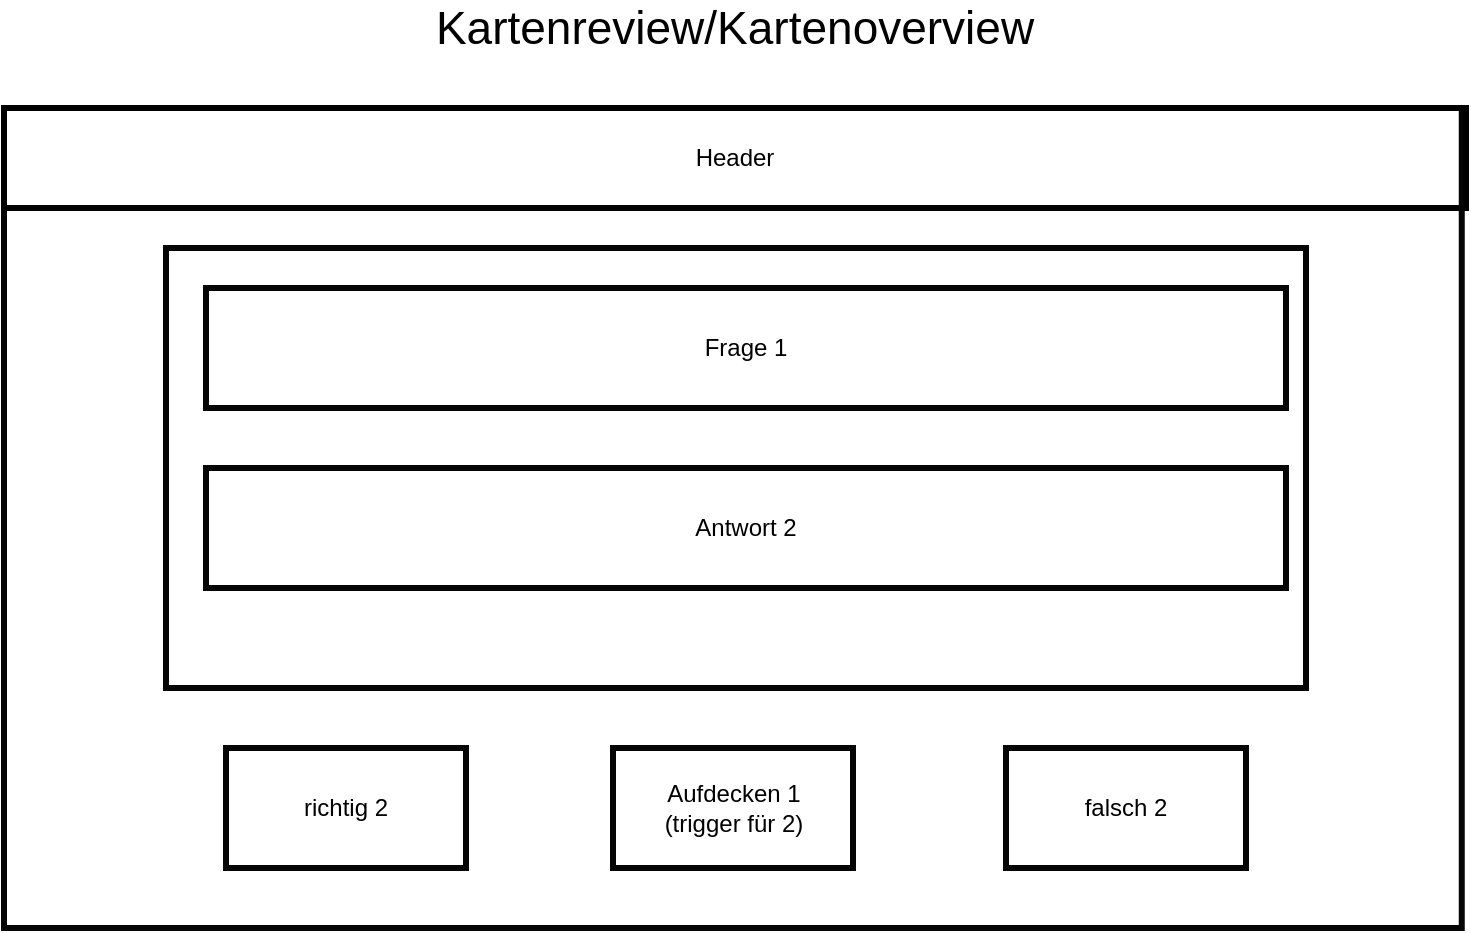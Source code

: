 <mxfile version="13.0.1" type="device"><diagram id="s5UY7Ej_TETZP1KL8rj1" name="Page-1"><mxGraphModel dx="1422" dy="822" grid="1" gridSize="10" guides="1" tooltips="1" connect="1" arrows="1" fold="1" page="1" pageScale="1" pageWidth="827" pageHeight="1169" math="0" shadow="0"><root><mxCell id="0"/><mxCell id="1" parent="0"/><mxCell id="qVj52gQd9qCLC-1IVbtd-1" value="&lt;font style=&quot;font-size: 23px&quot;&gt;Kartenreview/Kartenoverview&lt;/font&gt;" style="text;html=1;align=center;verticalAlign=middle;resizable=0;points=[];autosize=1;" parent="1" vertex="1"><mxGeometry x="259" y="40" width="310" height="20" as="geometry"/></mxCell><mxCell id="qVj52gQd9qCLC-1IVbtd-3" value="" style="rounded=0;whiteSpace=wrap;html=1;aspect=fixed;fillColor=none;gradientColor=none;strokeColor=#050505;strokeWidth=3;" parent="1" vertex="1"><mxGeometry x="49" y="90" width="728.88" height="410" as="geometry"/></mxCell><mxCell id="qVj52gQd9qCLC-1IVbtd-4" value="Header" style="rounded=0;whiteSpace=wrap;html=1;fillColor=none;gradientColor=none;strokeWidth=3;strokeColor=#000000;" parent="1" vertex="1"><mxGeometry x="49" y="90" width="731" height="50" as="geometry"/></mxCell><mxCell id="tFyQpGs2oTAkHYLq7zyw-3" value="" style="rounded=0;whiteSpace=wrap;html=1;strokeColor=#050505;strokeWidth=3;fillColor=none;gradientColor=none;" vertex="1" parent="1"><mxGeometry x="130" y="160" width="570" height="220" as="geometry"/></mxCell><mxCell id="tFyQpGs2oTAkHYLq7zyw-5" value="Frage 1" style="rounded=0;whiteSpace=wrap;html=1;strokeColor=#050505;strokeWidth=3;fillColor=none;gradientColor=none;" vertex="1" parent="1"><mxGeometry x="150" y="180" width="540" height="60" as="geometry"/></mxCell><mxCell id="tFyQpGs2oTAkHYLq7zyw-6" value="Antwort 2" style="rounded=0;whiteSpace=wrap;html=1;strokeColor=#050505;strokeWidth=3;fillColor=none;gradientColor=none;" vertex="1" parent="1"><mxGeometry x="150" y="270" width="540" height="60" as="geometry"/></mxCell><mxCell id="tFyQpGs2oTAkHYLq7zyw-8" value="richtig 2" style="rounded=0;whiteSpace=wrap;html=1;strokeColor=#050505;strokeWidth=3;fillColor=none;gradientColor=none;" vertex="1" parent="1"><mxGeometry x="160" y="410" width="120" height="60" as="geometry"/></mxCell><mxCell id="tFyQpGs2oTAkHYLq7zyw-9" value="falsch 2" style="rounded=0;whiteSpace=wrap;html=1;strokeColor=#050505;strokeWidth=3;fillColor=none;gradientColor=none;" vertex="1" parent="1"><mxGeometry x="550" y="410" width="120" height="60" as="geometry"/></mxCell><mxCell id="tFyQpGs2oTAkHYLq7zyw-10" value="Aufdecken 1&lt;br&gt;(trigger für 2)" style="rounded=0;whiteSpace=wrap;html=1;strokeColor=#050505;strokeWidth=3;fillColor=none;gradientColor=none;" vertex="1" parent="1"><mxGeometry x="353.5" y="410" width="120" height="60" as="geometry"/></mxCell></root></mxGraphModel></diagram></mxfile>